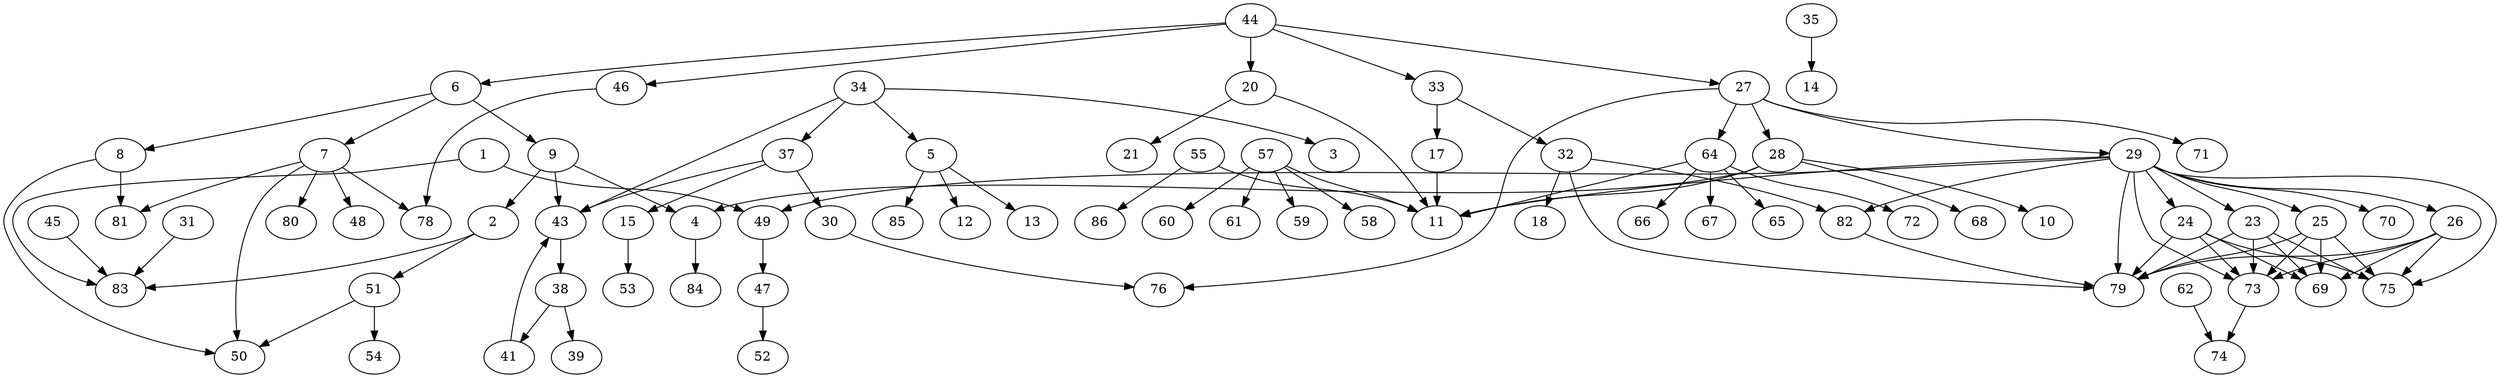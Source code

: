 // 0:E:\Postgraduate_study\FlappyBird\src\com\bird\app\GameApp.java(com.bird.app.GameApp.main)
// 1:E:\Postgraduate_study\FlappyBird\src\com\bird\main\Bird.java(com.bird.main.Bird.Bird)
// 2:E:\Postgraduate_study\FlappyBird\src\com\bird\main\Bird.java(com.bird.main.Bird.birdDead)
// 3:E:\Postgraduate_study\FlappyBird\src\com\bird\main\Bird.java(com.bird.main.Bird.birdDown)
// 4:E:\Postgraduate_study\FlappyBird\src\com\bird\main\Bird.java(com.bird.main.Bird.birdFall)
// 5:E:\Postgraduate_study\FlappyBird\src\com\bird\main\Bird.java(com.bird.main.Bird.birdUp)
// 6:E:\Postgraduate_study\FlappyBird\src\com\bird\main\Bird.java(com.bird.main.Bird.draw)
// 7:E:\Postgraduate_study\FlappyBird\src\com\bird\main\Bird.java(com.bird.main.Bird.drawGameOver)
// 8:E:\Postgraduate_study\FlappyBird\src\com\bird\main\Bird.java(com.bird.main.Bird.drawScore)
// 9:E:\Postgraduate_study\FlappyBird\src\com\bird\main\Bird.java(com.bird.main.Bird.fly)
// 10:E:\Postgraduate_study\FlappyBird\src\com\bird\main\Bird.java(com.bird.main.Bird.getBirdRect)
// 11:E:\Postgraduate_study\FlappyBird\src\com\bird\main\Bird.java(com.bird.main.Bird.isDead)
// 12:E:\Postgraduate_study\FlappyBird\src\com\bird\main\Bird.java(com.bird.main.Bird.keyIsReleased)
// 13:E:\Postgraduate_study\FlappyBird\src\com\bird\main\Bird.java(com.bird.main.Bird.keyPressed)
// 14:E:\Postgraduate_study\FlappyBird\src\com\bird\main\Bird.java(com.bird.main.Bird.keyReleased)
// 15:E:\Postgraduate_study\FlappyBird\src\com\bird\main\Bird.java(com.bird.main.Bird.reset)
// 16:E:\Postgraduate_study\FlappyBird\src\com\bird\main\Cloud.java(com.bird.main.Cloud.Cloud)
// 17:E:\Postgraduate_study\FlappyBird\src\com\bird\main\Cloud.java(com.bird.main.Cloud.draw)
// 18:E:\Postgraduate_study\FlappyBird\src\com\bird\main\Cloud.java(com.bird.main.Cloud.isOutFrame)
// 19:E:\Postgraduate_study\FlappyBird\src\com\bird\main\GameBackground.java(com.bird.main.GameBackground.GameBackground)
// 20:E:\Postgraduate_study\FlappyBird\src\com\bird\main\GameBackground.java(com.bird.main.GameBackground.draw)
// 21:E:\Postgraduate_study\FlappyBird\src\com\bird\main\GameBackground.java(com.bird.main.GameBackground.moveLogic)
// 22:E:\Postgraduate_study\FlappyBird\src\com\bird\main\GameElementLayer.java(com.bird.main.GameElementLayer.GameElementLayer)
// 23:E:\Postgraduate_study\FlappyBird\src\com\bird\main\GameElementLayer.java(com.bird.main.GameElementLayer.addHoverPipe)
// 24:E:\Postgraduate_study\FlappyBird\src\com\bird\main\GameElementLayer.java(com.bird.main.GameElementLayer.addMovingHoverPipe)
// 25:E:\Postgraduate_study\FlappyBird\src\com\bird\main\GameElementLayer.java(com.bird.main.GameElementLayer.addMovingNormalPipe)
// 26:E:\Postgraduate_study\FlappyBird\src\com\bird\main\GameElementLayer.java(com.bird.main.GameElementLayer.addNormalPipe)
// 27:E:\Postgraduate_study\FlappyBird\src\com\bird\main\GameElementLayer.java(com.bird.main.GameElementLayer.draw)
// 28:E:\Postgraduate_study\FlappyBird\src\com\bird\main\GameElementLayer.java(com.bird.main.GameElementLayer.isCollideBird)
// 29:E:\Postgraduate_study\FlappyBird\src\com\bird\main\GameElementLayer.java(com.bird.main.GameElementLayer.pipeBornLogic)
// 30:E:\Postgraduate_study\FlappyBird\src\com\bird\main\GameElementLayer.java(com.bird.main.GameElementLayer.reset)
// 31:E:\Postgraduate_study\FlappyBird\src\com\bird\main\GameForeground.java(com.bird.main.GameForeground.GameForeground)
// 32:E:\Postgraduate_study\FlappyBird\src\com\bird\main\GameForeground.java(com.bird.main.GameForeground.cloudLogic)
// 33:E:\Postgraduate_study\FlappyBird\src\com\bird\main\GameForeground.java(com.bird.main.GameForeground.draw)
// 34:E:\Postgraduate_study\FlappyBird\src\com\bird\main\GameFrame.java(com.bird.main.GameFrame.BirdKeyListener.keyPressed)
// 35:E:\Postgraduate_study\FlappyBird\src\com\bird\main\GameFrame.java(com.bird.main.GameFrame.BirdKeyListener.keyReleased)
// 36:E:\Postgraduate_study\FlappyBird\src\com\bird\main\GameFrame.java(com.bird.main.GameFrame.BirdKeyListener.keyTyped)
// 37:E:\Postgraduate_study\FlappyBird\src\com\bird\main\GameFrame.java(com.bird.main.GameFrame.BirdKeyListener.resetGame)
// 38:E:\Postgraduate_study\FlappyBird\src\com\bird\main\GameFrame.java(com.bird.main.GameFrame.GameFrame)
// 39:E:\Postgraduate_study\FlappyBird\src\com\bird\main\GameFrame.java(com.bird.main.GameFrame.initFrame)
// 40:E:\Postgraduate_study\FlappyBird\src\com\bird\main\GameFrame.java(com.bird.main.GameFrame.initFrame.windowClosing)
// 41:E:\Postgraduate_study\FlappyBird\src\com\bird\main\GameFrame.java(com.bird.main.GameFrame.initGame)
// 42:E:\Postgraduate_study\FlappyBird\src\com\bird\main\GameFrame.java(com.bird.main.GameFrame.run)
// 43:E:\Postgraduate_study\FlappyBird\src\com\bird\main\GameFrame.java(com.bird.main.GameFrame.setGameState)
// 44:E:\Postgraduate_study\FlappyBird\src\com\bird\main\GameFrame.java(com.bird.main.GameFrame.update)
// 45:E:\Postgraduate_study\FlappyBird\src\com\bird\main\GameReady.java(com.bird.main.GameReady.GameReady)
// 46:E:\Postgraduate_study\FlappyBird\src\com\bird\main\GameReady.java(com.bird.main.GameReady.draw)
// 47:E:\Postgraduate_study\FlappyBird\src\com\bird\main\GameScore.java(com.bird.main.GameScore.GameScore)
// 48:E:\Postgraduate_study\FlappyBird\src\com\bird\main\GameScore.java(com.bird.main.GameScore.getBestScore)
// 49:E:\Postgraduate_study\FlappyBird\src\com\bird\main\GameScore.java(com.bird.main.GameScore.getInstance)
// 50:E:\Postgraduate_study\FlappyBird\src\com\bird\main\GameScore.java(com.bird.main.GameScore.getScore)
// 51:E:\Postgraduate_study\FlappyBird\src\com\bird\main\GameScore.java(com.bird.main.GameScore.isSaveScore)
// 52:E:\Postgraduate_study\FlappyBird\src\com\bird\main\GameScore.java(com.bird.main.GameScore.loadBestScore)
// 53:E:\Postgraduate_study\FlappyBird\src\com\bird\main\GameScore.java(com.bird.main.GameScore.reset)
// 54:E:\Postgraduate_study\FlappyBird\src\com\bird\main\GameScore.java(com.bird.main.GameScore.saveBestScore)
// 55:E:\Postgraduate_study\FlappyBird\src\com\bird\main\GameScore.java(com.bird.main.GameScore.setScore)
// 56:E:\Postgraduate_study\FlappyBird\src\com\bird\main\MovingPipe.java(com.bird.main.MovingPipe.MovingPipe)
// 57:E:\Postgraduate_study\FlappyBird\src\com\bird\main\MovingPipe.java(com.bird.main.MovingPipe.draw)
// 58:E:\Postgraduate_study\FlappyBird\src\com\bird\main\MovingPipe.java(com.bird.main.MovingPipe.drawBottomHard)
// 59:E:\Postgraduate_study\FlappyBird\src\com\bird\main\MovingPipe.java(com.bird.main.MovingPipe.drawHoverHard)
// 60:E:\Postgraduate_study\FlappyBird\src\com\bird\main\MovingPipe.java(com.bird.main.MovingPipe.drawTopHard)
// 61:E:\Postgraduate_study\FlappyBird\src\com\bird\main\MovingPipe.java(com.bird.main.MovingPipe.pipeLogic)
// 62:E:\Postgraduate_study\FlappyBird\src\com\bird\main\MovingPipe.java(com.bird.main.MovingPipe.setAttribute)
// 63:E:\Postgraduate_study\FlappyBird\src\com\bird\main\Pipe.java(com.bird.main.Pipe.Pipe)
// 64:E:\Postgraduate_study\FlappyBird\src\com\bird\main\Pipe.java(com.bird.main.Pipe.draw)
// 65:E:\Postgraduate_study\FlappyBird\src\com\bird\main\Pipe.java(com.bird.main.Pipe.drawBottomNormal)
// 66:E:\Postgraduate_study\FlappyBird\src\com\bird\main\Pipe.java(com.bird.main.Pipe.drawHoverNormal)
// 67:E:\Postgraduate_study\FlappyBird\src\com\bird\main\Pipe.java(com.bird.main.Pipe.drawTopNormal)
// 68:E:\Postgraduate_study\FlappyBird\src\com\bird\main\Pipe.java(com.bird.main.Pipe.getPipeRect)
// 69:E:\Postgraduate_study\FlappyBird\src\com\bird\main\Pipe.java(com.bird.main.Pipe.getX)
// 70:E:\Postgraduate_study\FlappyBird\src\com\bird\main\Pipe.java(com.bird.main.Pipe.isInFrame)
// 71:E:\Postgraduate_study\FlappyBird\src\com\bird\main\Pipe.java(com.bird.main.Pipe.isVisible)
// 72:E:\Postgraduate_study\FlappyBird\src\com\bird\main\Pipe.java(com.bird.main.Pipe.pipeLogic)
// 73:E:\Postgraduate_study\FlappyBird\src\com\bird\main\Pipe.java(com.bird.main.Pipe.setAttribute)
// 74:E:\Postgraduate_study\FlappyBird\src\com\bird\main\Pipe.java(com.bird.main.Pipe.setRectangle)
// 75:E:\Postgraduate_study\FlappyBird\src\com\bird\main\PipePool.java(com.bird.main.PipePool.get)
// 76:E:\Postgraduate_study\FlappyBird\src\com\bird\main\PipePool.java(com.bird.main.PipePool.giveBack)
// 77:E:\Postgraduate_study\FlappyBird\src\com\bird\util\GameUtil.java(com.bird.util.GameUtil.GameUtil)
// 78:E:\Postgraduate_study\FlappyBird\src\com\bird\util\GameUtil.java(com.bird.util.GameUtil.drawTitle)
// 79:E:\Postgraduate_study\FlappyBird\src\com\bird\util\GameUtil.java(com.bird.util.GameUtil.getRandomNumber)
// 80:E:\Postgraduate_study\FlappyBird\src\com\bird\util\GameUtil.java(com.bird.util.GameUtil.getStringHeight)
// 81:E:\Postgraduate_study\FlappyBird\src\com\bird\util\GameUtil.java(com.bird.util.GameUtil.getStringWidth)
// 82:E:\Postgraduate_study\FlappyBird\src\com\bird\util\GameUtil.java(com.bird.util.GameUtil.isInProbability)
// 83:E:\Postgraduate_study\FlappyBird\src\com\bird\util\GameUtil.java(com.bird.util.GameUtil.loadBufferedImage)
// 84:E:\Postgraduate_study\FlappyBird\src\com\bird\util\MusicUtil.java(com.bird.util.MusicUtil.playCrash)
// 85:E:\Postgraduate_study\FlappyBird\src\com\bird\util\MusicUtil.java(com.bird.util.MusicUtil.playFly)
// 86:E:\Postgraduate_study\FlappyBird\src\com\bird\util\MusicUtil.java(com.bird.util.MusicUtil.playScore)
digraph
{
	64 -> 65;
	5 -> 85;
	15 -> 53;
	37 -> 15;
	27 -> 29;
	64 -> 72;
	2 -> 51;
	5 -> 12;
	7 -> 81;
	5 -> 13;
	4 -> 84;
	44 -> 46;
	55 -> 11;
	9 -> 2;
	47 -> 52;
	9 -> 4;
	64 -> 66;
	64 -> 67;
	1 -> 49;
	43 -> 38;
	7 -> 78;
	51 -> 50;
	57 -> 58;
	28 -> 68;
	7 -> 80;
	27 -> 28;
	25 -> 73;
	57 -> 60;
	57 -> 61;
	33 -> 32;
	25 -> 79;
	25 -> 75;
	31 -> 83;
	57 -> 59;
	44 -> 6;
	51 -> 54;
	29 -> 49;
	82 -> 79;
	6 -> 7;
	7 -> 50;
	25 -> 69;
	26 -> 79;
	33 -> 17;
	73 -> 74;
	26 -> 75;
	30 -> 76;
	26 -> 73;
	64 -> 11;
	24 -> 69;
	29 -> 11;
	6 -> 8;
	6 -> 9;
	8 -> 50;
	7 -> 48;
	28 -> 10;
	17 -> 11;
	1 -> 83;
	32 -> 82;
	38 -> 41;
	49 -> 47;
	28 -> 11;
	20 -> 11;
	20 -> 21;
	29 -> 26;
	26 -> 69;
	41 -> 43;
	29 -> 25;
	29 -> 24;
	27 -> 71;
	29 -> 23;
	24 -> 75;
	27 -> 76;
	24 -> 73;
	24 -> 79;
	32 -> 79;
	34 -> 5;
	8 -> 81;
	35 -> 14;
	38 -> 39;
	46 -> 78;
	2 -> 83;
	57 -> 11;
	62 -> 74;
	23 -> 69;
	34 -> 3;
	37 -> 30;
	23 -> 79;
	29 -> 79;
	44 -> 20;
	23 -> 75;
	27 -> 64;
	55 -> 86;
	9 -> 43;
	23 -> 73;
	29 -> 73;
	29 -> 70;
	29 -> 75;
	28 -> 4;
	34 -> 37;
	44 -> 27;
	44 -> 33;
	34 -> 43;
	32 -> 18;
	29 -> 82;
	45 -> 83;
	37 -> 43;
}
